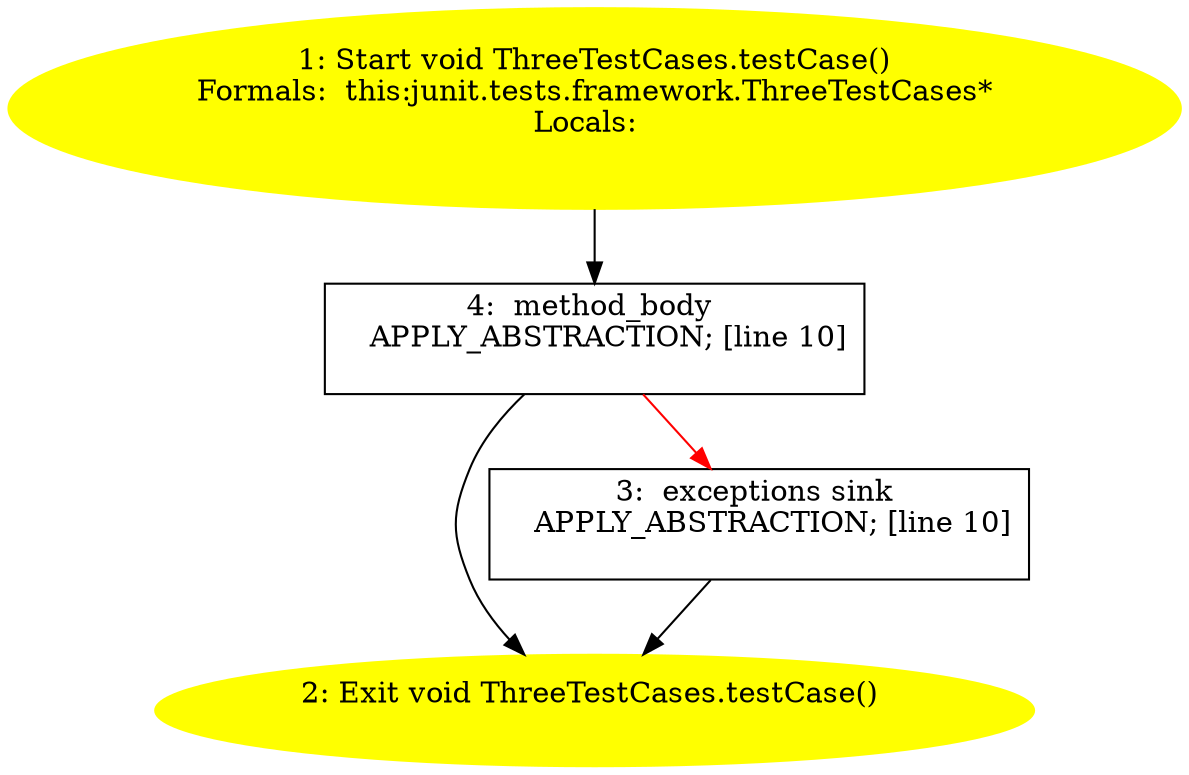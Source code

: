 /* @generated */
digraph cfg {
"junit.tests.framework.ThreeTestCases.testCase():void.5616a3c7a3a7e9144a283db1db2ba1fc_1" [label="1: Start void ThreeTestCases.testCase()\nFormals:  this:junit.tests.framework.ThreeTestCases*\nLocals:  \n  " color=yellow style=filled]
	

	 "junit.tests.framework.ThreeTestCases.testCase():void.5616a3c7a3a7e9144a283db1db2ba1fc_1" -> "junit.tests.framework.ThreeTestCases.testCase():void.5616a3c7a3a7e9144a283db1db2ba1fc_4" ;
"junit.tests.framework.ThreeTestCases.testCase():void.5616a3c7a3a7e9144a283db1db2ba1fc_2" [label="2: Exit void ThreeTestCases.testCase() \n  " color=yellow style=filled]
	

"junit.tests.framework.ThreeTestCases.testCase():void.5616a3c7a3a7e9144a283db1db2ba1fc_3" [label="3:  exceptions sink \n   APPLY_ABSTRACTION; [line 10]\n " shape="box"]
	

	 "junit.tests.framework.ThreeTestCases.testCase():void.5616a3c7a3a7e9144a283db1db2ba1fc_3" -> "junit.tests.framework.ThreeTestCases.testCase():void.5616a3c7a3a7e9144a283db1db2ba1fc_2" ;
"junit.tests.framework.ThreeTestCases.testCase():void.5616a3c7a3a7e9144a283db1db2ba1fc_4" [label="4:  method_body \n   APPLY_ABSTRACTION; [line 10]\n " shape="box"]
	

	 "junit.tests.framework.ThreeTestCases.testCase():void.5616a3c7a3a7e9144a283db1db2ba1fc_4" -> "junit.tests.framework.ThreeTestCases.testCase():void.5616a3c7a3a7e9144a283db1db2ba1fc_2" ;
	 "junit.tests.framework.ThreeTestCases.testCase():void.5616a3c7a3a7e9144a283db1db2ba1fc_4" -> "junit.tests.framework.ThreeTestCases.testCase():void.5616a3c7a3a7e9144a283db1db2ba1fc_3" [color="red" ];
}
